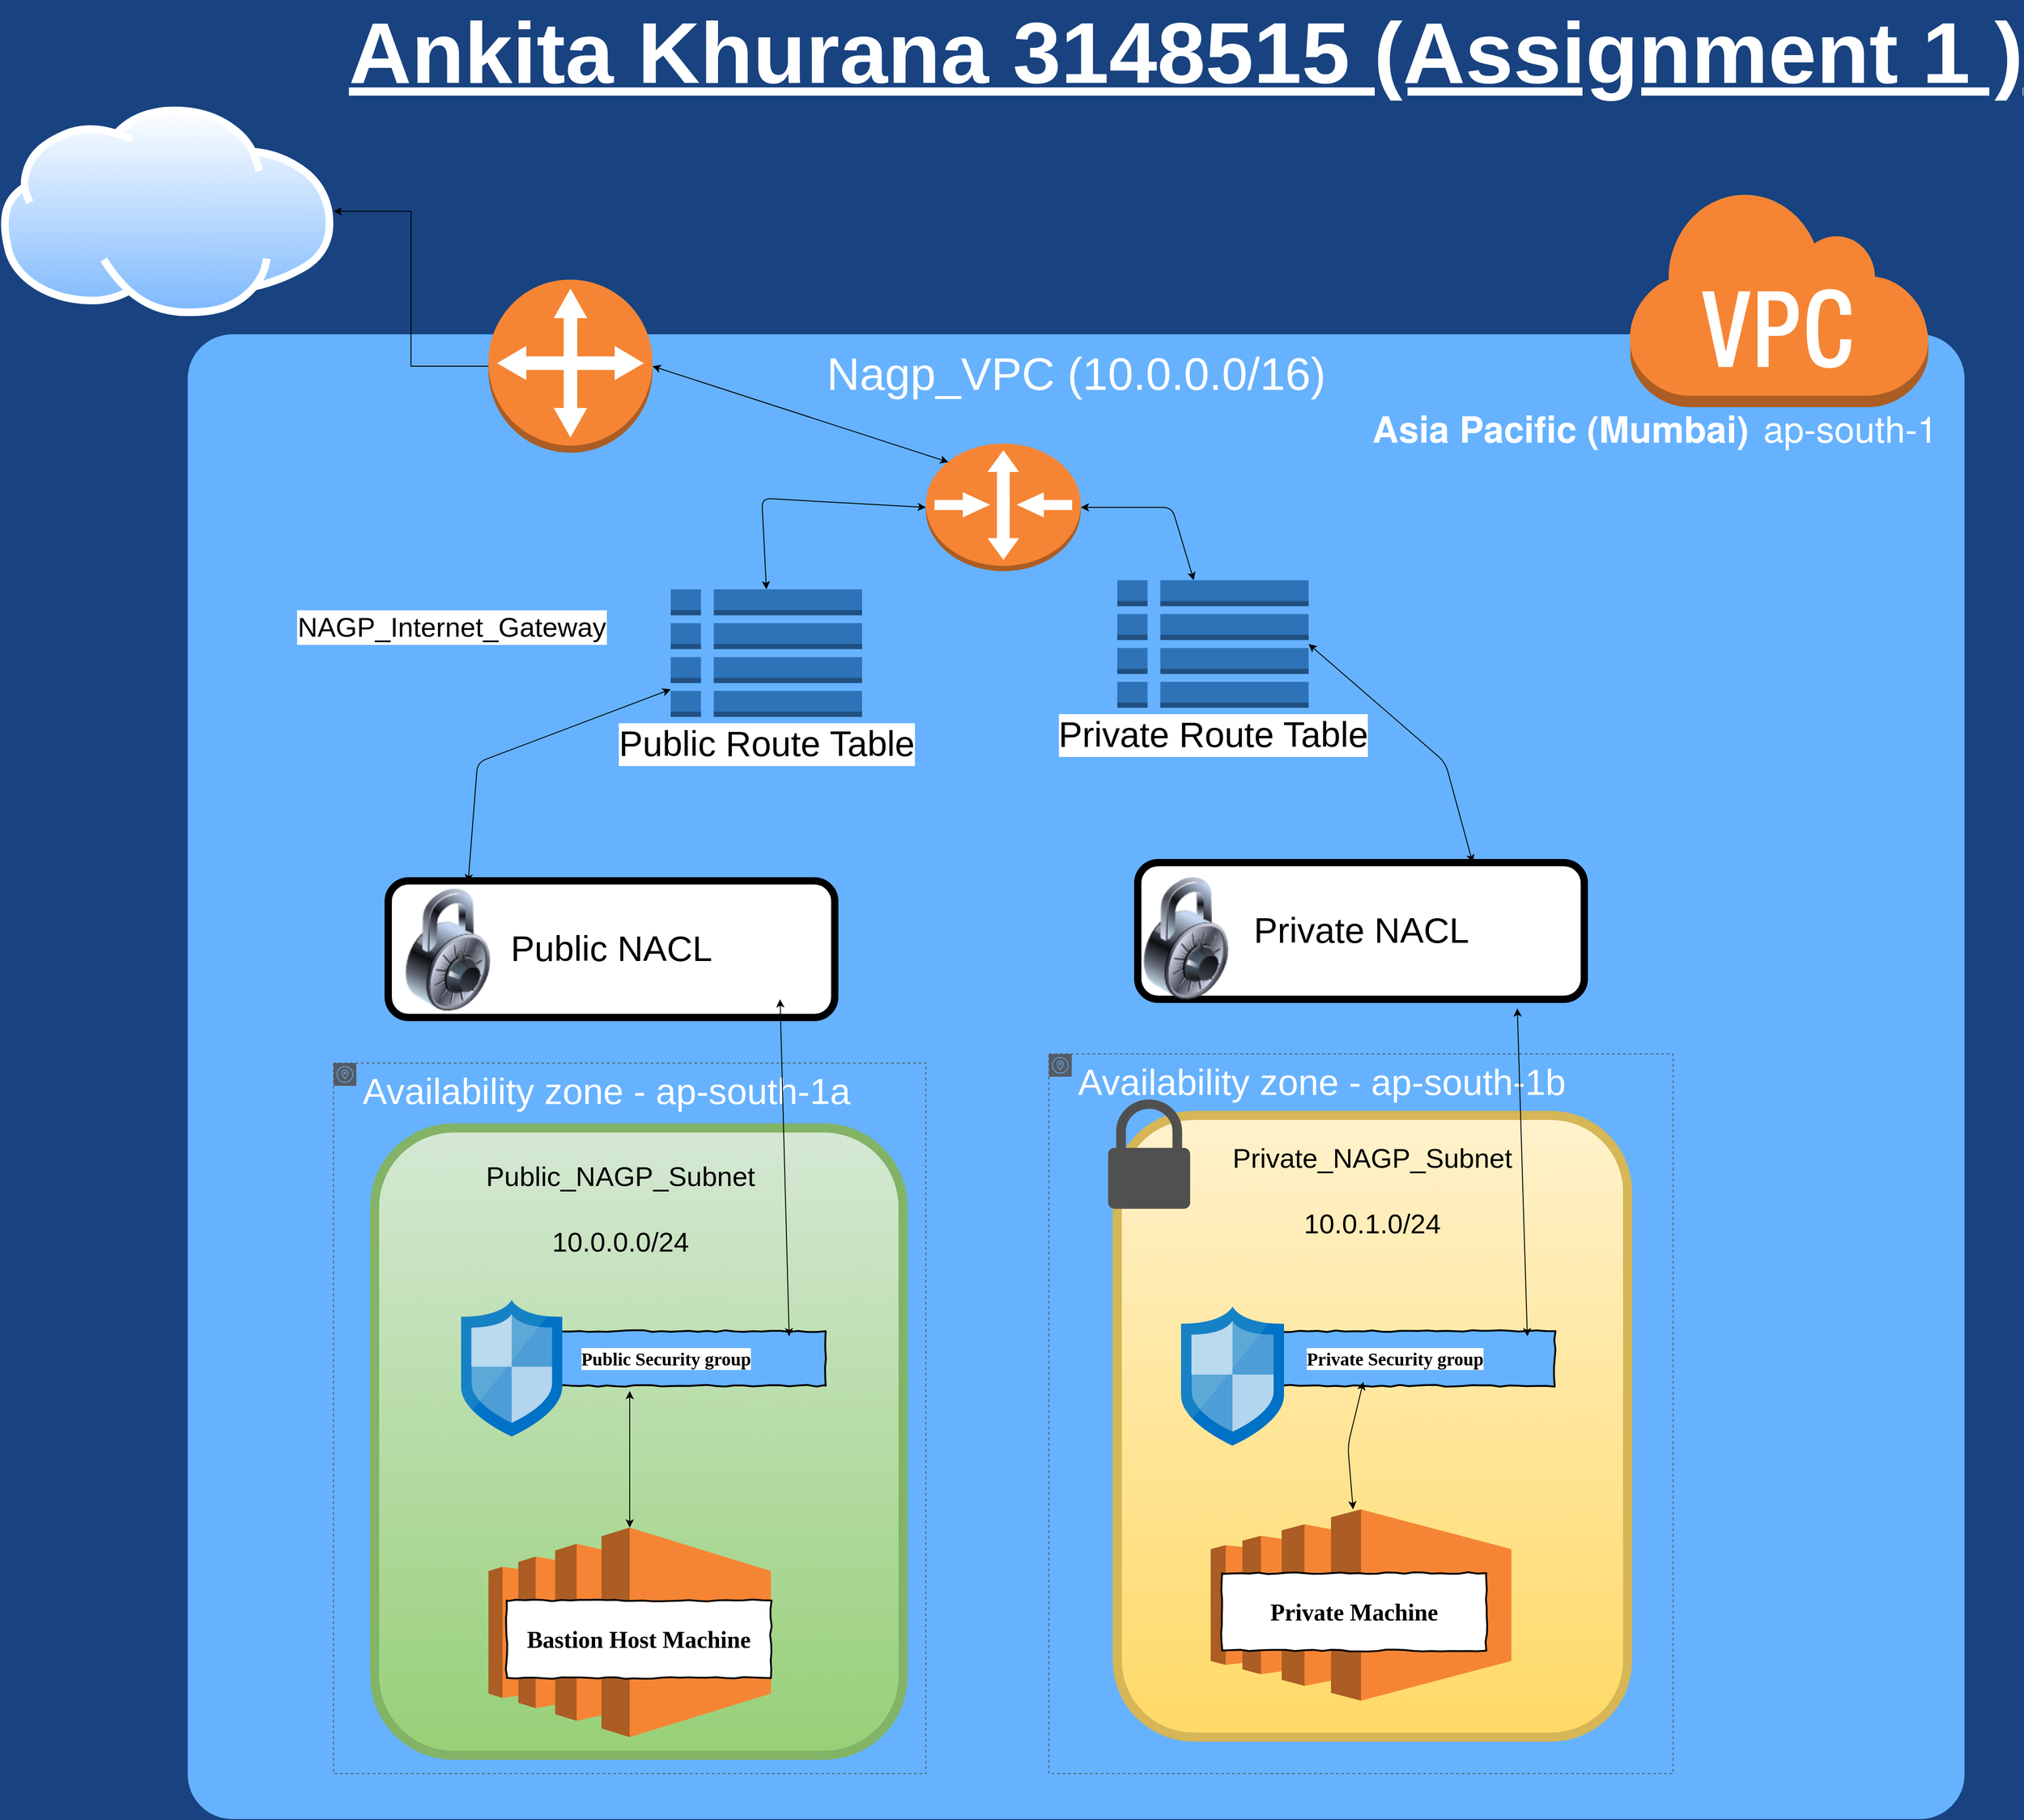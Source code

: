 <mxfile version="13.1.3" type="device"><diagram name="Page-1" id="7a6c530e-6e37-e111-ec74-82921da8cc10"><mxGraphModel dx="5663.5" dy="3414" grid="1" gridSize="10" guides="1" tooltips="1" connect="1" arrows="1" fold="1" page="1" pageScale="1.5" pageWidth="1169" pageHeight="826" background="#184380" math="0" shadow="0"><root><mxCell id="0" style=";html=1;"/><mxCell id="1" style=";html=1;" parent="0"/><mxCell id="23046e2b9bb16c14-116" value="&lt;p style=&quot;line-height: 130%&quot;&gt;&lt;font style=&quot;font-size: 50px&quot;&gt;Nagp_VPC (10.0.0.0/16)&lt;/font&gt;&lt;/p&gt;" style="whiteSpace=wrap;html=1;rounded=1;shadow=0;strokeColor=none;strokeWidth=2;fillColor=#66B2FF;fontSize=20;fontColor=#FFFFFF;align=center;arcSize=3;verticalAlign=top;spacingTop=4;" parent="1" vertex="1"><mxGeometry x="190" y="-60" width="1949.75" height="1630" as="geometry"/></mxCell><mxCell id="23046e2b9bb16c14-113" value="&lt;font style=&quot;line-height: 120% ; font-size: 95px&quot;&gt;&lt;u&gt;Ankita Khurana 3148515 (Assignment 1 )&lt;/u&gt;&lt;/font&gt;" style="text;strokeColor=none;fillColor=none;html=1;fontSize=24;fontStyle=1;verticalAlign=middle;align=center;rounded=0;shadow=0;fontColor=#FFFFFF;" parent="1" vertex="1"><mxGeometry x="530" y="-390" width="1510" height="40" as="geometry"/></mxCell><mxCell id="dS7DFDgKjzqtFZXdealc-4" value="" style="outlineConnect=0;dashed=0;verticalLabelPosition=bottom;verticalAlign=top;align=center;html=1;shape=mxgraph.aws3.virtual_private_cloud;fillColor=#F58534;gradientColor=none;" vertex="1" parent="1"><mxGeometry x="1770" y="-220" width="330" height="240" as="geometry"/></mxCell><mxCell id="dS7DFDgKjzqtFZXdealc-12" value="&lt;font style=&quot;font-size: 40px&quot;&gt;&lt;br&gt;&lt;br&gt;&lt;font style=&quot;font-size: 40px&quot;&gt;&lt;span style=&quot;font-family: &amp;#34;helvetica neue&amp;#34; , &amp;#34;roboto&amp;#34; , &amp;#34;arial&amp;#34; , &amp;#34;droid sans&amp;#34; , sans-serif ; font-style: normal ; font-weight: 700 ; letter-spacing: normal ; text-indent: 0px ; text-transform: none ; word-spacing: 0px ; float: none ; display: inline&quot;&gt;Asia Pacific (Mumbai)&lt;/span&gt;&lt;p class=&quot;region-code&quot; style=&quot;display: inline ; padding-left: 1rem ; font-weight: normal ; cursor: default ; font-family: &amp;#34;helvetica neue&amp;#34; , &amp;#34;roboto&amp;#34; , &amp;#34;arial&amp;#34; , &amp;#34;droid sans&amp;#34; , sans-serif ; font-style: normal ; letter-spacing: normal ; text-indent: 0px ; text-transform: none ; word-spacing: 0px&quot;&gt;ap-south-1&lt;/p&gt;&lt;/font&gt;&lt;br&gt;&lt;/font&gt;" style="text;html=1;strokeColor=none;fillColor=none;align=center;verticalAlign=middle;whiteSpace=wrap;rounded=0;strokeWidth=10;fontColor=#FFFFFF;" vertex="1" parent="1"><mxGeometry x="1480" y="-110" width="640" height="210" as="geometry"/></mxCell><mxCell id="dS7DFDgKjzqtFZXdealc-13" value="&lt;font style=&quot;font-size: 40px&quot; color=&quot;#ffffff&quot;&gt;Availability zone -&amp;nbsp;ap-south-1a&lt;/font&gt;" style="outlineConnect=0;gradientColor=none;html=1;whiteSpace=wrap;fontSize=12;fontStyle=0;shape=mxgraph.aws4.group;grIcon=mxgraph.aws4.group_availability_zone;strokeColor=#545B64;fillColor=none;verticalAlign=top;align=left;spacingLeft=30;fontColor=#545B64;dashed=1;" vertex="1" parent="1"><mxGeometry x="350" y="740" width="650" height="780" as="geometry"/></mxCell><mxCell id="dS7DFDgKjzqtFZXdealc-14" value="&lt;font style=&quot;font-size: 40px&quot;&gt;Availability zone -&amp;nbsp;ap-south-1b&lt;/font&gt;" style="outlineConnect=0;gradientColor=none;html=1;whiteSpace=wrap;fontSize=12;fontStyle=0;shape=mxgraph.aws4.group;grIcon=mxgraph.aws4.group_availability_zone;strokeColor=#545B64;fillColor=none;verticalAlign=top;align=left;spacingLeft=30;fontColor=#FFFFFF;dashed=1;" vertex="1" parent="1"><mxGeometry x="1135" y="730" width="685" height="790" as="geometry"/></mxCell><mxCell id="dS7DFDgKjzqtFZXdealc-16" value="" style="rounded=1;whiteSpace=wrap;html=1;strokeWidth=10;fillColor=#d5e8d4;strokeColor=#82b366;gradientColor=#97d077;" vertex="1" parent="1"><mxGeometry x="395" y="811.25" width="580" height="688.75" as="geometry"/></mxCell><mxCell id="dS7DFDgKjzqtFZXdealc-17" value="" style="rounded=1;whiteSpace=wrap;html=1;strokeWidth=10;fillColor=#fff2cc;strokeColor=#d6b656;gradientColor=#ffd966;" vertex="1" parent="1"><mxGeometry x="1210" y="797.5" width="560" height="682.5" as="geometry"/></mxCell><mxCell id="dS7DFDgKjzqtFZXdealc-18" value="Public_NAGP_Subnet&lt;br style=&quot;font-size: 30px&quot;&gt;&lt;font style=&quot;font-size: 30px&quot;&gt;&lt;br&gt;10.0.0.0/24&lt;br style=&quot;font-size: 30px&quot;&gt;&lt;/font&gt;" style="text;html=1;strokeColor=none;fillColor=none;align=center;verticalAlign=middle;whiteSpace=wrap;rounded=0;strokeWidth=8;fontSize=30;" vertex="1" parent="1"><mxGeometry x="540" y="870" width="250" height="60" as="geometry"/></mxCell><mxCell id="dS7DFDgKjzqtFZXdealc-19" value="Private_NAGP_Subnet&lt;br style=&quot;font-size: 30px&quot;&gt;&lt;font style=&quot;font-size: 30px&quot;&gt;&lt;br&gt;10.0.1.0/24&lt;br style=&quot;font-size: 30px&quot;&gt;&lt;/font&gt;" style="text;html=1;strokeColor=none;fillColor=none;align=center;verticalAlign=middle;whiteSpace=wrap;rounded=0;strokeWidth=8;fontSize=30;" vertex="1" parent="1"><mxGeometry x="1365" y="850" width="250" height="60" as="geometry"/></mxCell><mxCell id="dS7DFDgKjzqtFZXdealc-20" value="" style="pointerEvents=1;shadow=0;dashed=0;html=1;strokeColor=none;fillColor=#505050;labelPosition=center;verticalLabelPosition=bottom;verticalAlign=top;outlineConnect=0;align=center;shape=mxgraph.office.security.lock_protected;fontSize=30;" vertex="1" parent="1"><mxGeometry x="1200" y="780" width="90" height="120" as="geometry"/></mxCell><mxCell id="dS7DFDgKjzqtFZXdealc-75" value="&lt;font&gt;NAGP_Internet_Gateway&lt;/font&gt;" style="text;html=1;strokeColor=none;fillColor=none;align=center;verticalAlign=middle;whiteSpace=wrap;rounded=0;fontSize=30;labelBackgroundColor=#ffffff;fontColor=#000000;labelBorderColor=#FFFFFF;spacingTop=8;spacing=5;spacingBottom=6;spacingLeft=5;spacingRight=5;" vertex="1" parent="1"><mxGeometry x="460" y="250" width="40" height="20" as="geometry"/></mxCell><mxCell id="dS7DFDgKjzqtFZXdealc-33" value="" style="outlineConnect=0;dashed=0;verticalLabelPosition=bottom;verticalAlign=top;align=center;html=1;shape=mxgraph.aws3.ec2;fillColor=#F58534;gradientColor=none;strokeWidth=8;fontSize=30;" vertex="1" parent="1"><mxGeometry x="520" y="1250" width="310" height="230" as="geometry"/></mxCell><mxCell id="dS7DFDgKjzqtFZXdealc-34" value="" style="outlineConnect=0;dashed=0;verticalLabelPosition=bottom;verticalAlign=top;align=center;html=1;shape=mxgraph.aws3.ec2;fillColor=#F58534;gradientColor=none;strokeWidth=8;fontSize=30;" vertex="1" parent="1"><mxGeometry x="1312.5" y="1230" width="330" height="210" as="geometry"/></mxCell><mxCell id="dS7DFDgKjzqtFZXdealc-35" value="Bastion Host Machine" style="html=1;whiteSpace=wrap;comic=1;strokeWidth=2;fontFamily=Comic Sans MS;fontStyle=1;fontSize=26;" vertex="1" parent="1"><mxGeometry x="540" y="1330" width="290" height="85" as="geometry"/></mxCell><mxCell id="dS7DFDgKjzqtFZXdealc-36" value="Private Machine" style="html=1;whiteSpace=wrap;comic=1;strokeWidth=2;fontFamily=Comic Sans MS;fontStyle=1;fontSize=26;" vertex="1" parent="1"><mxGeometry x="1325" y="1300" width="290" height="85" as="geometry"/></mxCell><mxCell id="dS7DFDgKjzqtFZXdealc-49" value="&lt;table&gt;&lt;tbody&gt;&lt;tr&gt;&lt;td&gt;&lt;br&gt;&lt;/td&gt;&lt;td&gt;&lt;br&gt;&lt;/td&gt;&lt;td&gt;&lt;br&gt;&lt;/td&gt;&lt;td&gt;&lt;br&gt;&lt;/td&gt;&lt;td&gt;&lt;br&gt;&lt;/td&gt;&lt;/tr&gt;&lt;tr&gt;&lt;td&gt;&lt;br&gt;&lt;/td&gt;&lt;td&gt;&lt;br&gt;&lt;/td&gt;&lt;td&gt;&lt;br&gt;&lt;/td&gt;&lt;td&gt;&lt;br&gt;&lt;/td&gt;&lt;td&gt;&lt;br&gt;&lt;/td&gt;&lt;/tr&gt;&lt;tr&gt;&lt;td&gt;&lt;br&gt;&lt;/td&gt;&lt;td&gt;&lt;br&gt;&lt;/td&gt;&lt;td&gt;&lt;br&gt;&lt;/td&gt;&lt;td&gt;&lt;br&gt;&lt;/td&gt;&lt;td&gt;&lt;br&gt;&lt;/td&gt;&lt;/tr&gt;&lt;tr&gt;&lt;td&gt;&lt;br&gt;&lt;/td&gt;&lt;td&gt;&lt;br&gt;&lt;/td&gt;&lt;td&gt;&lt;br&gt;&lt;/td&gt;&lt;td&gt;&lt;br&gt;&lt;/td&gt;&lt;td&gt;&lt;br&gt;&lt;/td&gt;&lt;/tr&gt;&lt;tr&gt;&lt;td&gt;&lt;br&gt;&lt;/td&gt;&lt;td&gt;&lt;br&gt;&lt;/td&gt;&lt;td&gt;&lt;br&gt;&lt;/td&gt;&lt;td&gt;&lt;br&gt;&lt;/td&gt;&lt;td&gt;&lt;br&gt;&lt;/td&gt;&lt;/tr&gt;&lt;tr&gt;&lt;td&gt;&lt;br&gt;&lt;/td&gt;&lt;td&gt;&lt;br&gt;&lt;/td&gt;&lt;td&gt;&lt;br&gt;&lt;/td&gt;&lt;td&gt;&lt;br&gt;&lt;/td&gt;&lt;td&gt;&lt;br&gt;&lt;/td&gt;&lt;/tr&gt;&lt;/tbody&gt;&lt;/table&gt;" style="text;html=1;align=center;verticalAlign=middle;resizable=0;points=[];autosize=1;fontSize=26;" vertex="1" parent="1"><mxGeometry x="930" y="1200" width="40" height="210" as="geometry"/></mxCell><mxCell id="dS7DFDgKjzqtFZXdealc-67" value="" style="edgeStyle=orthogonalEdgeStyle;rounded=0;orthogonalLoop=1;jettySize=auto;html=1;fontSize=26;fontColor=#FFFFFF;" edge="1" parent="1" source="dS7DFDgKjzqtFZXdealc-21" target="dS7DFDgKjzqtFZXdealc-65"><mxGeometry relative="1" as="geometry"><mxPoint x="810" y="120" as="targetPoint"/></mxGeometry></mxCell><mxCell id="dS7DFDgKjzqtFZXdealc-21" value="" style="outlineConnect=0;dashed=0;verticalLabelPosition=bottom;verticalAlign=top;align=center;html=1;shape=mxgraph.aws3.customer_gateway;fillColor=#F58534;gradientColor=none;strokeWidth=8;fontSize=30;" vertex="1" parent="1"><mxGeometry x="520" y="-120" width="180" height="190" as="geometry"/></mxCell><mxCell id="dS7DFDgKjzqtFZXdealc-65" value="" style="aspect=fixed;perimeter=ellipsePerimeter;html=1;align=center;shadow=0;dashed=0;spacingTop=3;image;image=img/lib/active_directory/internet_cloud.svg;strokeWidth=8;fontSize=26;fontColor=#FFFFFF;" vertex="1" parent="1"><mxGeometry x="-15.08" y="-310" width="365.08" height="230" as="geometry"/></mxCell><mxCell id="dS7DFDgKjzqtFZXdealc-86" value="&lt;font style=&quot;font-size: 20px&quot;&gt;Public Security group&lt;/font&gt;" style="html=1;whiteSpace=wrap;comic=1;strokeWidth=2;fontFamily=Comic Sans MS;fontStyle=1;labelBackgroundColor=#ffffff;fillColor=#66B2FF;" vertex="1" parent="1"><mxGeometry x="540" y="1034.32" width="350" height="60" as="geometry"/></mxCell><mxCell id="dS7DFDgKjzqtFZXdealc-87" value="&lt;font style=&quot;font-size: 20px&quot;&gt;Private Security group&lt;/font&gt;" style="html=1;whiteSpace=wrap;comic=1;strokeWidth=2;fontFamily=Comic Sans MS;fontStyle=1;labelBackgroundColor=#ffffff;fillColor=#66B2FF;" vertex="1" parent="1"><mxGeometry x="1340" y="1034.32" width="350" height="60" as="geometry"/></mxCell><mxCell id="dS7DFDgKjzqtFZXdealc-92" value="" style="aspect=fixed;html=1;points=[];align=center;image;fontSize=12;image=img/lib/mscae/Network_Security_Groups_Classic.svg;labelBackgroundColor=#ffffff;strokeWidth=8;fillColor=#66B2FF;" vertex="1" parent="1"><mxGeometry x="490" y="1000" width="111" height="150" as="geometry"/></mxCell><mxCell id="dS7DFDgKjzqtFZXdealc-93" value="" style="aspect=fixed;html=1;points=[];align=center;image;fontSize=12;image=img/lib/mscae/Network_Security_Groups_Classic.svg;labelBackgroundColor=#ffffff;strokeWidth=8;fillColor=#66B2FF;" vertex="1" parent="1"><mxGeometry x="1280" y="1007.3" width="113" height="152.7" as="geometry"/></mxCell><mxCell id="dS7DFDgKjzqtFZXdealc-102" value="Public NACL" style="rounded=1;whiteSpace=wrap;html=1;labelBackgroundColor=#ffffff;strokeWidth=8;fillColor=#FFFFFF;fontSize=39;fontColor=#000000;" vertex="1" parent="1"><mxGeometry x="410" y="540" width="490" height="150" as="geometry"/></mxCell><mxCell id="dS7DFDgKjzqtFZXdealc-103" value="Private NACL" style="rounded=1;whiteSpace=wrap;html=1;labelBackgroundColor=#ffffff;strokeWidth=8;fillColor=#FFFFFF;fontSize=39;fontColor=#000000;" vertex="1" parent="1"><mxGeometry x="1232.5" y="520" width="490" height="150" as="geometry"/></mxCell><mxCell id="dS7DFDgKjzqtFZXdealc-106" value="Public Route Table" style="outlineConnect=0;dashed=0;verticalLabelPosition=bottom;verticalAlign=top;align=center;html=1;shape=mxgraph.aws3.table;fillColor=#2E73B8;gradientColor=none;labelBackgroundColor=#ffffff;strokeWidth=8;fontSize=39;fontColor=#000000;" vertex="1" parent="1"><mxGeometry x="720" y="220" width="210" height="140" as="geometry"/></mxCell><mxCell id="dS7DFDgKjzqtFZXdealc-110" value="Private Route Table" style="outlineConnect=0;dashed=0;verticalLabelPosition=bottom;verticalAlign=top;align=center;html=1;shape=mxgraph.aws3.table;fillColor=#2E73B8;gradientColor=none;labelBackgroundColor=#ffffff;strokeWidth=8;fontSize=39;fontColor=#000000;" vertex="1" parent="1"><mxGeometry x="1210" y="210" width="210" height="140" as="geometry"/></mxCell><mxCell id="dS7DFDgKjzqtFZXdealc-111" value="" style="endArrow=classic;startArrow=classic;html=1;fontSize=39;fontColor=#000000;exitX=0.179;exitY=0.011;exitDx=0;exitDy=0;exitPerimeter=0;" edge="1" parent="1" source="dS7DFDgKjzqtFZXdealc-102" target="dS7DFDgKjzqtFZXdealc-106"><mxGeometry width="50" height="50" relative="1" as="geometry"><mxPoint x="470" y="450" as="sourcePoint"/><mxPoint x="520" y="400" as="targetPoint"/><Array as="points"><mxPoint x="508" y="410"/></Array></mxGeometry></mxCell><mxCell id="dS7DFDgKjzqtFZXdealc-112" value="" style="endArrow=classic;startArrow=classic;html=1;fontSize=39;fontColor=#000000;entryX=0.75;entryY=0;entryDx=0;entryDy=0;exitX=1;exitY=0.5;exitDx=0;exitDy=0;exitPerimeter=0;" edge="1" parent="1" source="dS7DFDgKjzqtFZXdealc-110" target="dS7DFDgKjzqtFZXdealc-103"><mxGeometry width="50" height="50" relative="1" as="geometry"><mxPoint x="1430" y="380" as="sourcePoint"/><mxPoint x="1480" y="330" as="targetPoint"/><Array as="points"><mxPoint x="1570" y="410"/></Array></mxGeometry></mxCell><mxCell id="dS7DFDgKjzqtFZXdealc-113" value="" style="image;html=1;labelBackgroundColor=#ffffff;image=img/lib/clip_art/general/Lock_128x128.png;strokeWidth=8;fillColor=#FFFFFF;fontSize=39;fontColor=#000000;" vertex="1" parent="1"><mxGeometry x="395" y="547.5" width="160" height="135" as="geometry"/></mxCell><mxCell id="dS7DFDgKjzqtFZXdealc-115" value="" style="image;html=1;labelBackgroundColor=#ffffff;image=img/lib/clip_art/general/Lock_128x128.png;strokeWidth=8;fillColor=#FFFFFF;fontSize=39;fontColor=#000000;" vertex="1" parent="1"><mxGeometry x="1205" y="535" width="160" height="135" as="geometry"/></mxCell><mxCell id="dS7DFDgKjzqtFZXdealc-116" value="" style="endArrow=classic;startArrow=classic;html=1;fontSize=39;fontColor=#000000;" edge="1" parent="1"><mxGeometry width="50" height="50" relative="1" as="geometry"><mxPoint x="1660" y="1040" as="sourcePoint"/><mxPoint x="1649" y="680" as="targetPoint"/></mxGeometry></mxCell><mxCell id="dS7DFDgKjzqtFZXdealc-117" value="" style="endArrow=classic;startArrow=classic;html=1;fontSize=39;fontColor=#000000;" edge="1" parent="1"><mxGeometry width="50" height="50" relative="1" as="geometry"><mxPoint x="850" y="1040" as="sourcePoint"/><mxPoint x="840" y="670" as="targetPoint"/></mxGeometry></mxCell><mxCell id="dS7DFDgKjzqtFZXdealc-119" value="" style="endArrow=classic;startArrow=classic;html=1;fontSize=39;fontColor=#000000;" edge="1" parent="1" source="dS7DFDgKjzqtFZXdealc-33"><mxGeometry width="50" height="50" relative="1" as="geometry"><mxPoint x="750" y="1140" as="sourcePoint"/><mxPoint x="675" y="1100" as="targetPoint"/></mxGeometry></mxCell><mxCell id="dS7DFDgKjzqtFZXdealc-123" value="" style="endArrow=classic;startArrow=classic;html=1;fontSize=39;fontColor=#000000;" edge="1" parent="1" source="dS7DFDgKjzqtFZXdealc-34"><mxGeometry width="50" height="50" relative="1" as="geometry"><mxPoint x="695" y="1270" as="sourcePoint"/><mxPoint x="1480" y="1090" as="targetPoint"/><Array as="points"><mxPoint x="1463" y="1160"/></Array></mxGeometry></mxCell><mxCell id="dS7DFDgKjzqtFZXdealc-124" value="" style="outlineConnect=0;dashed=0;verticalLabelPosition=bottom;verticalAlign=top;align=center;html=1;shape=mxgraph.aws3.router;fillColor=#F58534;gradientColor=none;labelBackgroundColor=#ffffff;strokeWidth=8;fontSize=39;fontColor=#000000;" vertex="1" parent="1"><mxGeometry x="1000" y="60" width="170" height="140" as="geometry"/></mxCell><mxCell id="dS7DFDgKjzqtFZXdealc-125" value="" style="endArrow=classic;startArrow=classic;html=1;fontSize=39;fontColor=#000000;exitX=1;exitY=0.5;exitDx=0;exitDy=0;exitPerimeter=0;" edge="1" parent="1" source="dS7DFDgKjzqtFZXdealc-124" target="dS7DFDgKjzqtFZXdealc-110"><mxGeometry width="50" height="50" relative="1" as="geometry"><mxPoint x="1110" y="150" as="sourcePoint"/><mxPoint x="1160" y="100" as="targetPoint"/><Array as="points"><mxPoint x="1270" y="130"/></Array></mxGeometry></mxCell><mxCell id="dS7DFDgKjzqtFZXdealc-126" value="" style="endArrow=classic;startArrow=classic;html=1;fontSize=39;fontColor=#000000;exitX=0.5;exitY=0;exitDx=0;exitDy=0;exitPerimeter=0;entryX=0;entryY=0.5;entryDx=0;entryDy=0;entryPerimeter=0;" edge="1" parent="1" source="dS7DFDgKjzqtFZXdealc-106" target="dS7DFDgKjzqtFZXdealc-124"><mxGeometry width="50" height="50" relative="1" as="geometry"><mxPoint x="930" y="160" as="sourcePoint"/><mxPoint x="980" y="110" as="targetPoint"/><Array as="points"><mxPoint x="820" y="120"/></Array></mxGeometry></mxCell><mxCell id="dS7DFDgKjzqtFZXdealc-127" value="" style="endArrow=classic;startArrow=classic;html=1;fontSize=39;fontColor=#000000;entryX=0.145;entryY=0.145;entryDx=0;entryDy=0;entryPerimeter=0;exitX=1;exitY=0.5;exitDx=0;exitDy=0;exitPerimeter=0;" edge="1" parent="1" source="dS7DFDgKjzqtFZXdealc-21" target="dS7DFDgKjzqtFZXdealc-124"><mxGeometry width="50" height="50" relative="1" as="geometry"><mxPoint x="690" y="20" as="sourcePoint"/><mxPoint x="740" y="-30" as="targetPoint"/></mxGeometry></mxCell></root></mxGraphModel></diagram></mxfile>